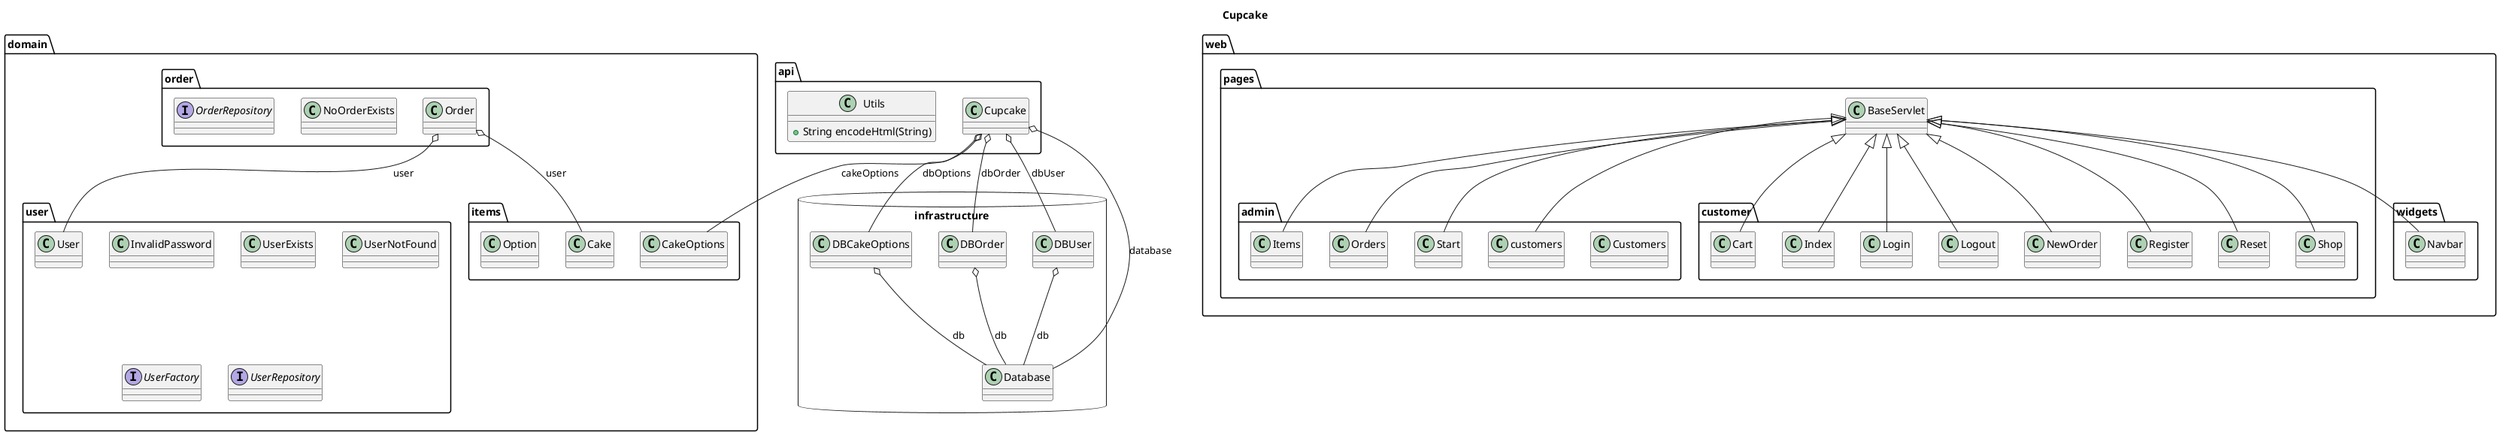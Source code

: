 @startuml

title Cupcake


package api {
 class api.Cupcake{
 }

 class api.Utils{
    +String encodeHtml(String)
 }
}


package domain{
    package domain.items {
        class domain.items.Cake{}
        class domain.items.CakeOptions{}
        class domain.items.Option{}
    }

    package domain.user {
        class domain.user.User{}
        class domain.user.InvalidPassword{}
        class domain.user.UserExists{}
        class domain.user.UserNotFound{}
        interface domain.user.UserFactory{}
        interface domain.user.UserRepository{}
    }

    package domain.order {
        class domain.order.Order{}
        class domain.order.NoOrderExists{}
        interface domain.order.OrderRepository{}
    }
}

package infrastructure <<Database>>{
    class infrastructure.Database{}
    class infrastructure.DBCakeOptions{}
    class infrastructure.DBOrder{}
    class infrastructure.DBUser{}
}

package web {
    package web.pages{
        class web.pages.BaseServlet{}

        package web.pages.admin{
            class web.pages.admin.Customers{}
            class web.pages.admin.Items{}
            class web.pages.admin.Orders{}
            class web.pages.admin.Start{}
        }
        package web.pages.customer{
            class web.pages.customer.Cart{}
            class web.pages.customer.Index{}
            class web.pages.customer.Login{}
            class web.pages.customer.Logout{}
            class web.pages.customer.NewOrder{}
            class web.pages.customer.Register{}
            class web.pages.customer.Reset{}
            class web.pages.customer.Shop{}
        }
    }

    package web.widgets {
        class web.widgets.Navbar{}
    }
}

api.Cupcake o-- domain.items.CakeOptions : cakeOptions
  api.Cupcake o-- infrastructure.Database : database
  api.Cupcake o-- infrastructure.DBCakeOptions : dbOptions
  api.Cupcake o-- infrastructure.DBOrder : dbOrder
  api.Cupcake o-- infrastructure.DBUser : dbUser
  domain.order.Order o-- domain.user.User : user
  domain.order.Order o-- domain.items.Cake : user
  infrastructure.DBCakeOptions o-- infrastructure.Database : db
  infrastructure.DBOrder o-- infrastructure.Database : db
  infrastructure.DBUser o-- infrastructure.Database : db
  web.pages.customer.Cart -up-|> web.pages.BaseServlet
  web.pages.customer.Index -up-|> web.pages.BaseServlet
  web.pages.customer.Login -up-|> web.pages.BaseServlet
  web.pages.customer.Logout -up-|> web.pages.BaseServlet
  web.pages.customer.NewOrder -up-|> web.pages.BaseServlet
  web.pages.customer.Register -up-|> web.pages.BaseServlet
  web.pages.customer.Reset -up-|> web.pages.BaseServlet
  web.pages.customer.Shop -up-|> web.pages.BaseServlet
  web.pages.admin.customers -up-|> web.pages.BaseServlet
  web.pages.admin.Items -up-|> web.pages.BaseServlet
  web.pages.admin.Orders -up-|> web.pages.BaseServlet
  web.pages.admin.Start -up-|> web.pages.BaseServlet
  web.widgets.Navbar -up-|> web.pages.BaseServlet

@enduml